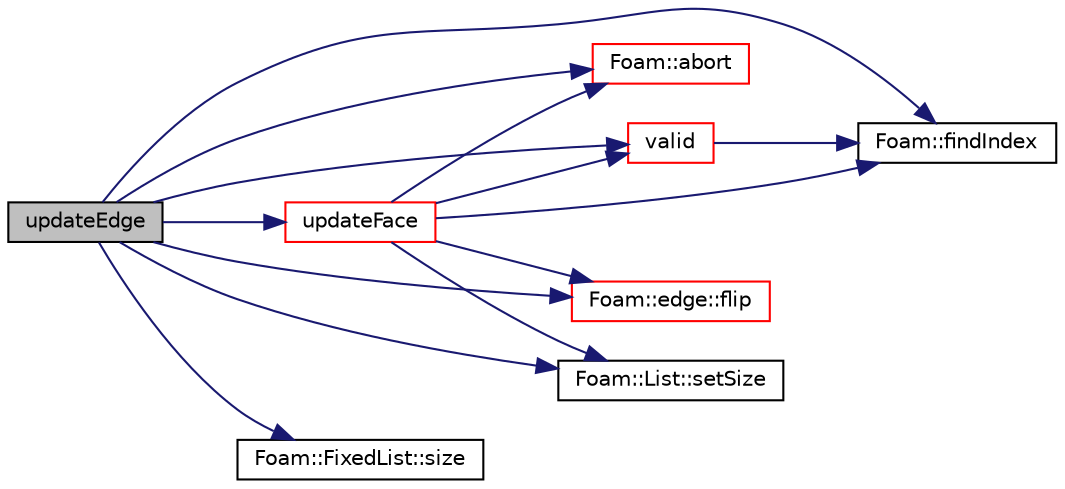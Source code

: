 digraph "updateEdge"
{
  bgcolor="transparent";
  edge [fontname="Helvetica",fontsize="10",labelfontname="Helvetica",labelfontsize="10"];
  node [fontname="Helvetica",fontsize="10",shape=record];
  rankdir="LR";
  Node200 [label="updateEdge",height=0.2,width=0.4,color="black", fillcolor="grey75", style="filled", fontcolor="black"];
  Node200 -> Node201 [color="midnightblue",fontsize="10",style="solid",fontname="Helvetica"];
  Node201 [label="Foam::abort",height=0.2,width=0.4,color="red",URL="$a21851.html#a447107a607d03e417307c203fa5fb44b"];
  Node200 -> Node246 [color="midnightblue",fontsize="10",style="solid",fontname="Helvetica"];
  Node246 [label="Foam::findIndex",height=0.2,width=0.4,color="black",URL="$a21851.html#ac16695f83f370df159eed19f92d095fb",tooltip="Find first occurence of given element and return index,. "];
  Node200 -> Node247 [color="midnightblue",fontsize="10",style="solid",fontname="Helvetica"];
  Node247 [label="Foam::edge::flip",height=0.2,width=0.4,color="red",URL="$a28361.html#a126cb0362ae2e7935520fb27343bad31",tooltip="Flip the edge in-place. "];
  Node200 -> Node249 [color="midnightblue",fontsize="10",style="solid",fontname="Helvetica"];
  Node249 [label="Foam::List::setSize",height=0.2,width=0.4,color="black",URL="$a26833.html#aedb985ffeaf1bdbfeccc2a8730405703",tooltip="Reset size of List. "];
  Node200 -> Node250 [color="midnightblue",fontsize="10",style="solid",fontname="Helvetica"];
  Node250 [label="Foam::FixedList::size",height=0.2,width=0.4,color="black",URL="$a27009.html#a47b3bf30da1eb3ab8076b5fbe00e0494",tooltip="Return the number of elements in the FixedList. "];
  Node200 -> Node251 [color="midnightblue",fontsize="10",style="solid",fontname="Helvetica"];
  Node251 [label="updateFace",height=0.2,width=0.4,color="red",URL="$a25961.html#ad2e780a1dbba6e1c7cb222280f2be663",tooltip="Influence of edge on face. "];
  Node251 -> Node246 [color="midnightblue",fontsize="10",style="solid",fontname="Helvetica"];
  Node251 -> Node247 [color="midnightblue",fontsize="10",style="solid",fontname="Helvetica"];
  Node251 -> Node256 [color="midnightblue",fontsize="10",style="solid",fontname="Helvetica"];
  Node256 [label="valid",height=0.2,width=0.4,color="red",URL="$a25961.html#aa4ad85c1548bba1f67ef9566c82f7baa",tooltip="Check whether origin has been changed at all or. "];
  Node256 -> Node246 [color="midnightblue",fontsize="10",style="solid",fontname="Helvetica"];
  Node251 -> Node201 [color="midnightblue",fontsize="10",style="solid",fontname="Helvetica"];
  Node251 -> Node249 [color="midnightblue",fontsize="10",style="solid",fontname="Helvetica"];
  Node200 -> Node256 [color="midnightblue",fontsize="10",style="solid",fontname="Helvetica"];
}
